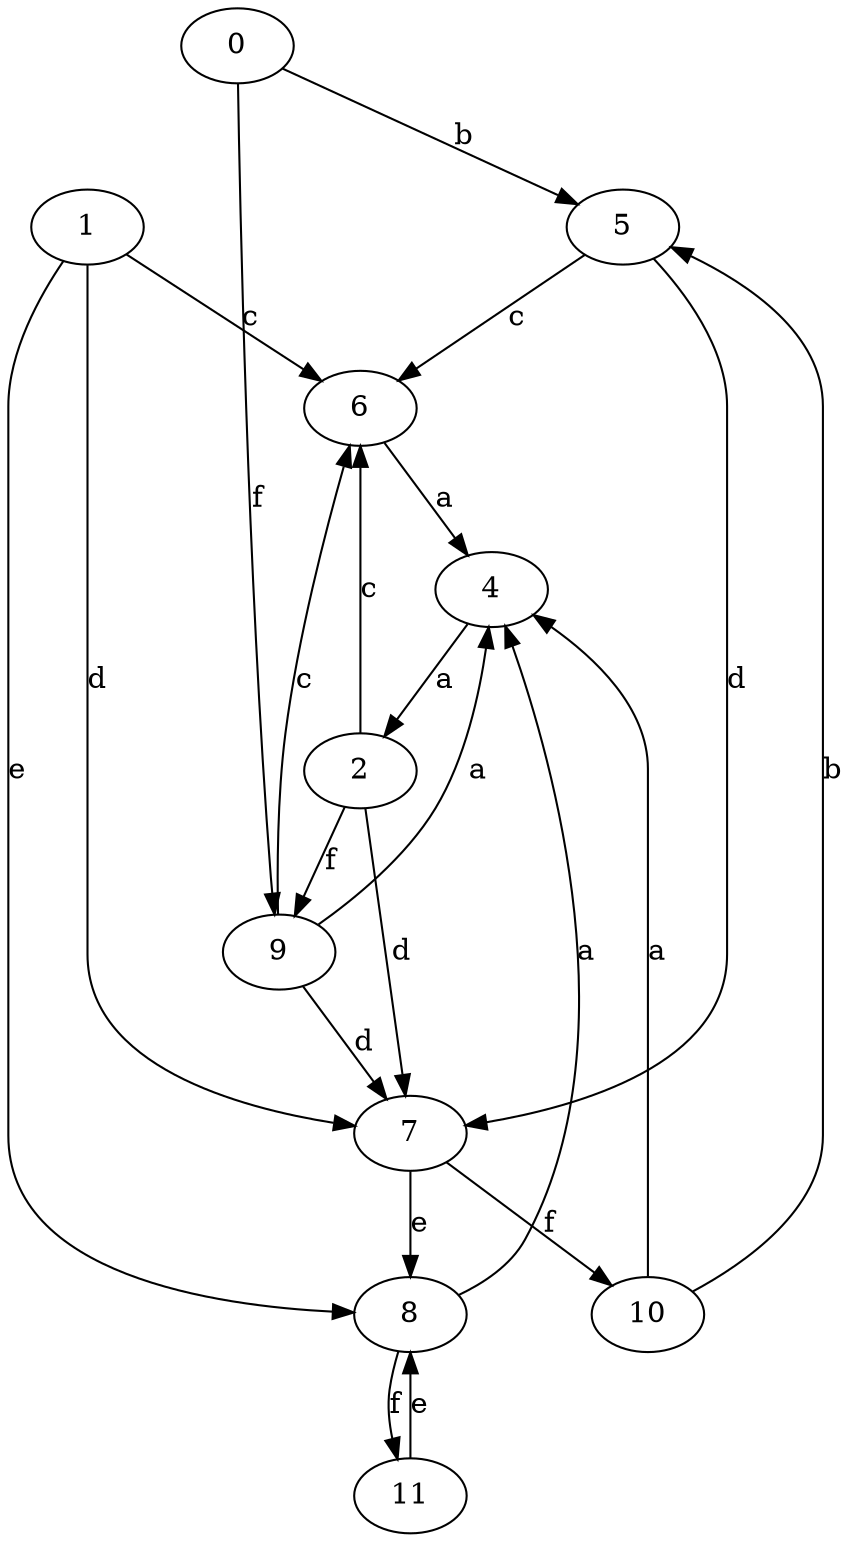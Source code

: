 strict digraph  {
0;
2;
4;
5;
6;
7;
8;
9;
10;
1;
11;
0 -> 5  [label=b];
0 -> 9  [label=f];
2 -> 6  [label=c];
2 -> 7  [label=d];
2 -> 9  [label=f];
4 -> 2  [label=a];
5 -> 6  [label=c];
5 -> 7  [label=d];
6 -> 4  [label=a];
7 -> 8  [label=e];
7 -> 10  [label=f];
8 -> 4  [label=a];
8 -> 11  [label=f];
9 -> 4  [label=a];
9 -> 6  [label=c];
9 -> 7  [label=d];
10 -> 4  [label=a];
10 -> 5  [label=b];
1 -> 6  [label=c];
1 -> 7  [label=d];
1 -> 8  [label=e];
11 -> 8  [label=e];
}
